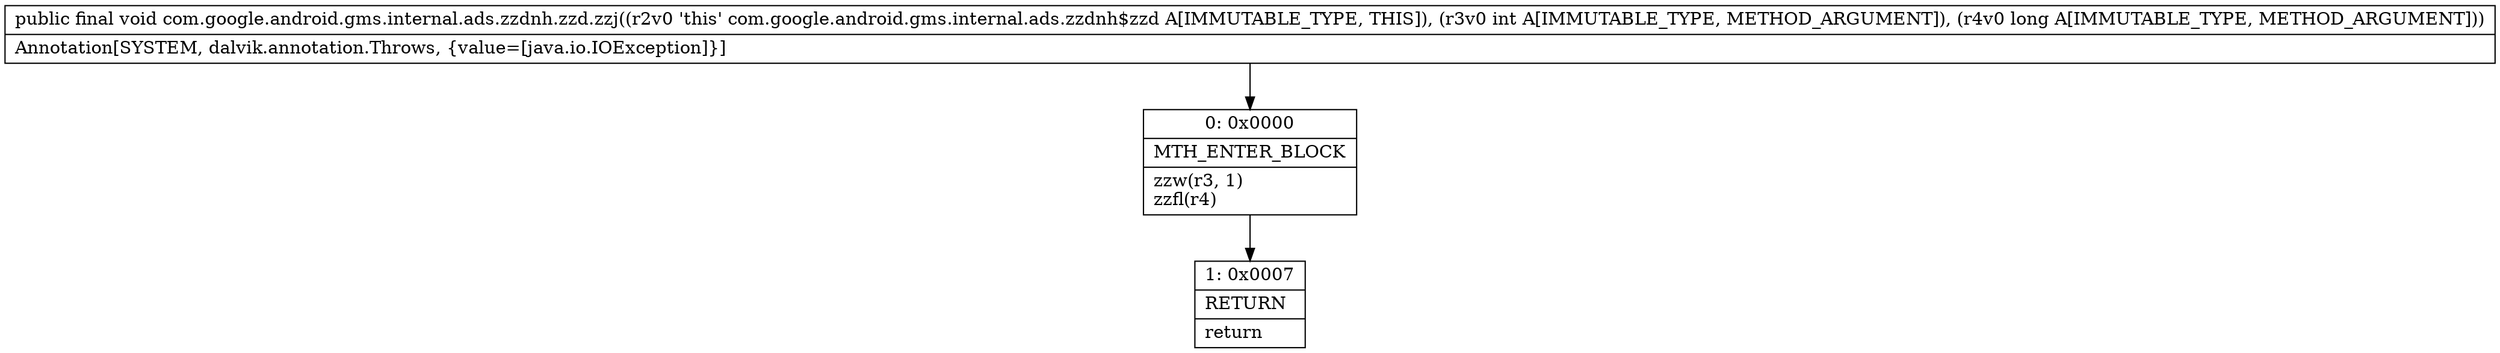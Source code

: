 digraph "CFG forcom.google.android.gms.internal.ads.zzdnh.zzd.zzj(IJ)V" {
Node_0 [shape=record,label="{0\:\ 0x0000|MTH_ENTER_BLOCK\l|zzw(r3, 1)\lzzfl(r4)\l}"];
Node_1 [shape=record,label="{1\:\ 0x0007|RETURN\l|return\l}"];
MethodNode[shape=record,label="{public final void com.google.android.gms.internal.ads.zzdnh.zzd.zzj((r2v0 'this' com.google.android.gms.internal.ads.zzdnh$zzd A[IMMUTABLE_TYPE, THIS]), (r3v0 int A[IMMUTABLE_TYPE, METHOD_ARGUMENT]), (r4v0 long A[IMMUTABLE_TYPE, METHOD_ARGUMENT]))  | Annotation[SYSTEM, dalvik.annotation.Throws, \{value=[java.io.IOException]\}]\l}"];
MethodNode -> Node_0;
Node_0 -> Node_1;
}

